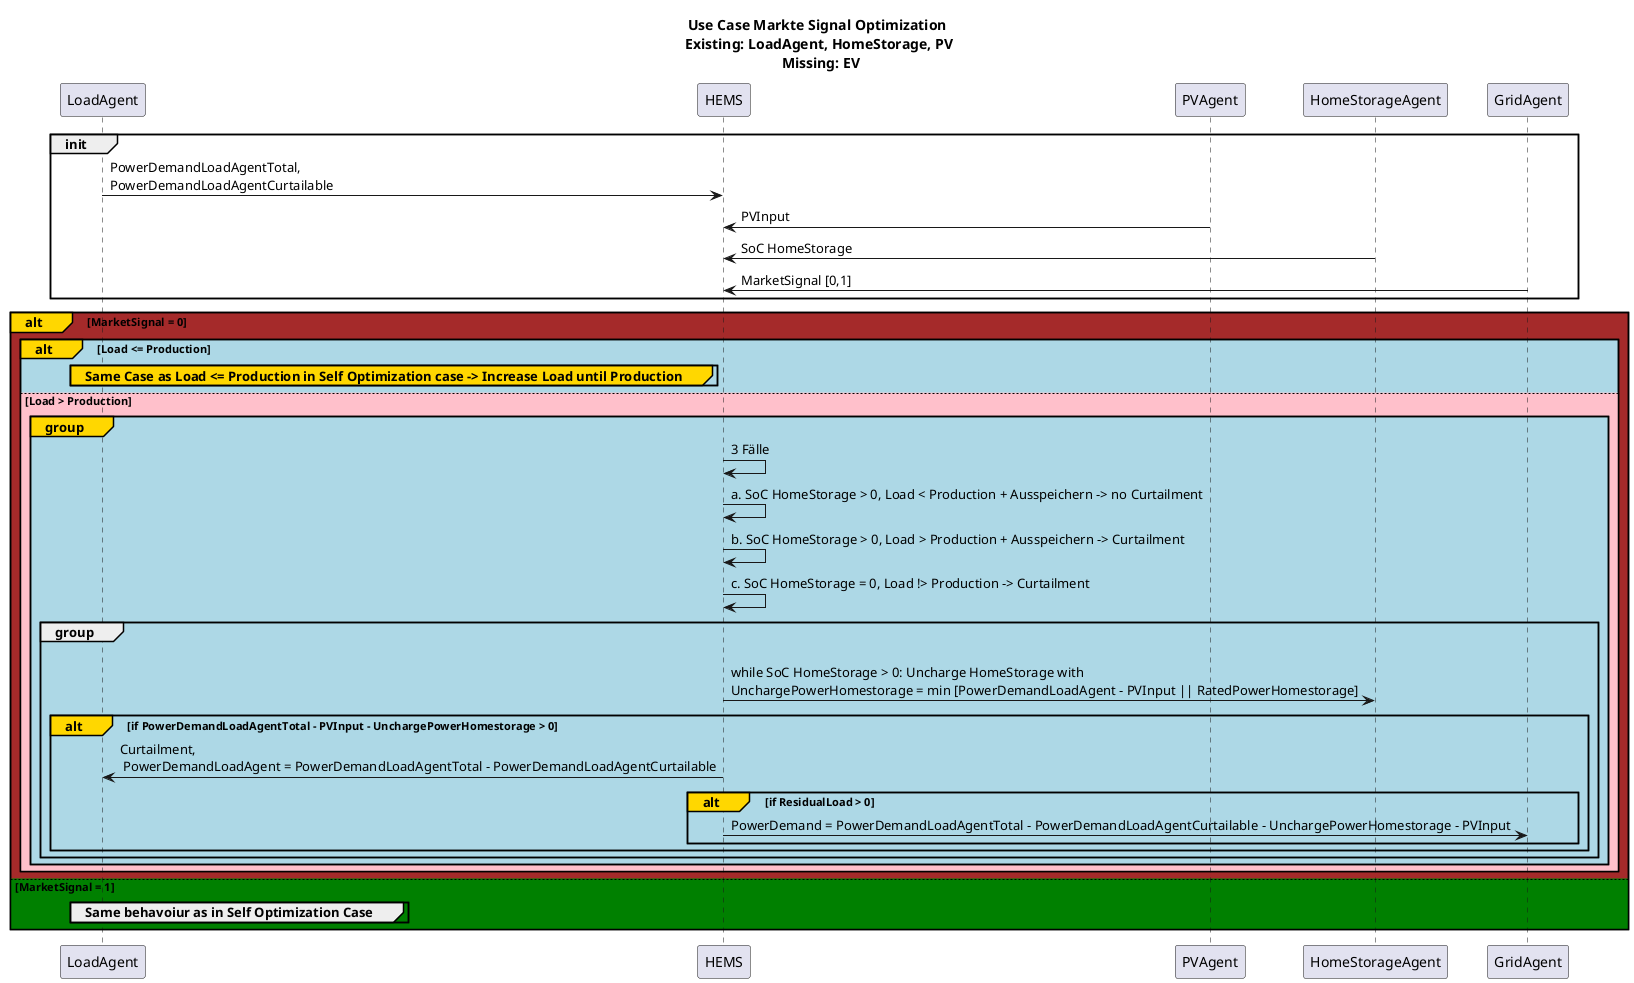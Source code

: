 @startuml
title Use Case Markte Signal Optimization \n Existing: LoadAgent, HomeStorage, PV \n Missing: EV
group init
LoadAgent -> HEMS: PowerDemandLoadAgentTotal,\nPowerDemandLoadAgentCurtailable
PVAgent -> HEMS: PVInput
HomeStorageAgent -> HEMS: SoC HomeStorage
GridAgent -> HEMS: MarketSignal [0,1] /'0 == Energy expensive , 1 == Energy cheap'/
end
alt#Gold #Brown MarketSignal = 0
alt#Gold #LightBlue Load <= Production
    group#Gold #LightBlue Same Case as Load <= Production in Self Optimization case -> Increase Load until Production
    end
else #Pink Load > Production
     group#Gold #LightBlue
        HEMS -> HEMS: 3 Fälle
        HEMS -> HEMS: a. SoC HomeStorage > 0, Load < Production + Ausspeichern -> no Curtailment
        HEMS -> HEMS: b. SoC HomeStorage > 0, Load > Production + Ausspeichern -> Curtailment
        HEMS -> HEMS: c. SoC HomeStorage = 0, Load !> Production -> Curtailment
        group
        HEMS -> HomeStorageAgent: \nwhile SoC HomeStorage > 0: Uncharge HomeStorage with \nUnchargePowerHomestorage = min [PowerDemandLoadAgent - PVInput || RatedPowerHomestorage]
        alt#Gold if PowerDemandLoadAgentTotal - PVInput - UnchargePowerHomestorage > 0
        HEMS -> LoadAgent: Curtailment,\n PowerDemandLoadAgent = PowerDemandLoadAgentTotal - PowerDemandLoadAgentCurtailable

        alt#Gold if ResidualLoad > 0
           HEMS -> GridAgent: PowerDemand = PowerDemandLoadAgentTotal - PowerDemandLoadAgentCurtailable - UnchargePowerHomestorage - PVInput
           end
        end
end
end
end

else #Green MarketSignal = 1
group Same behavoiur as in Self Optimization Case
end
end
@enduml



